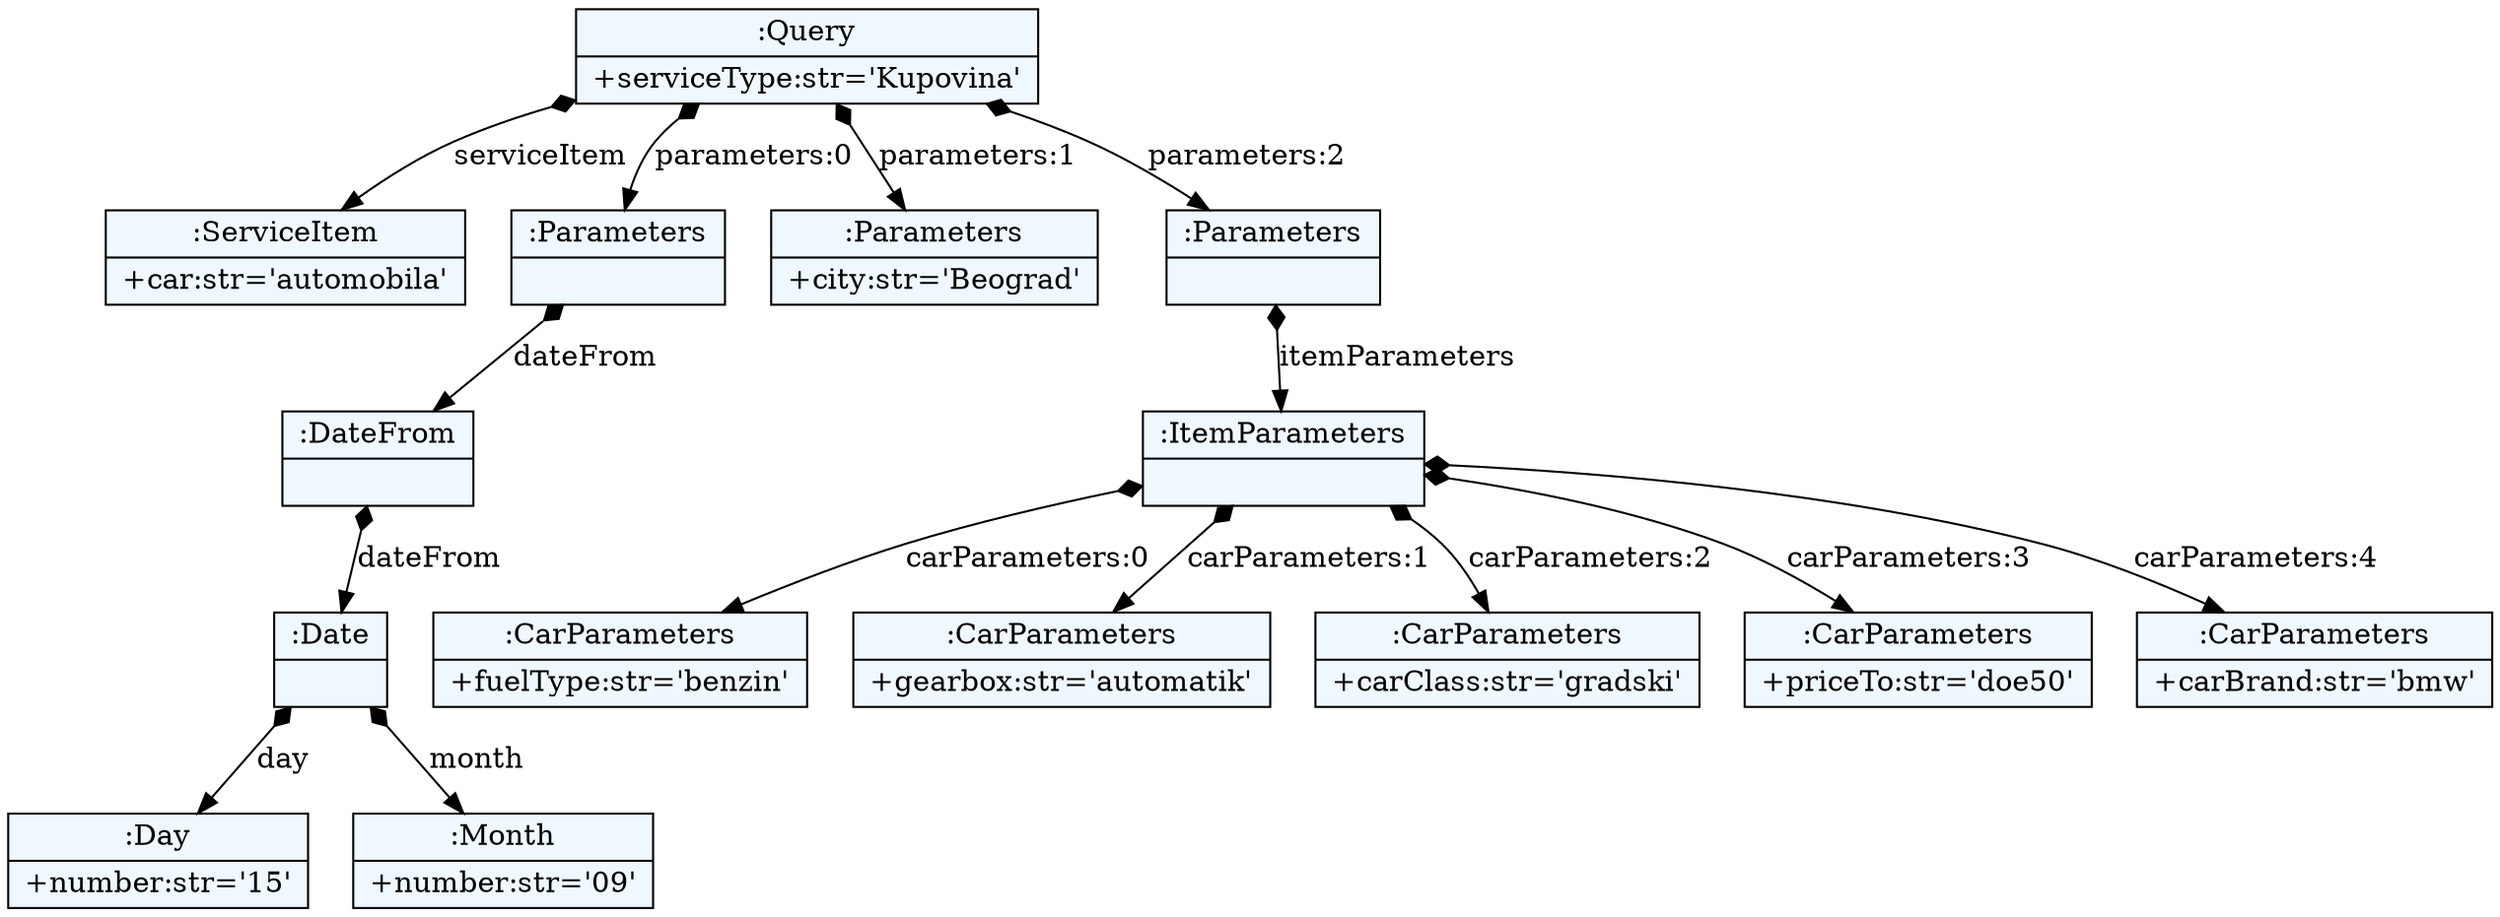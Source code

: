 
    digraph xtext {
    fontname = "Bitstream Vera Sans"
    fontsize = 8
    node[
        shape=record,
        style=filled,
        fillcolor=aliceblue
    ]
    nodesep = 0.3
    edge[dir=black,arrowtail=empty]


61929616 -> 61906320 [label="serviceItem" arrowtail=diamond dir=both]
61906320[label="{:ServiceItem|+car:str='automobila'\l}"]
61929616 -> 61905264 [label="parameters:0" arrowtail=diamond dir=both]
61905264 -> 61906640 [label="dateFrom" arrowtail=diamond dir=both]
61906640 -> 61942096 [label="dateFrom" arrowtail=diamond dir=both]
61942096 -> 61942192 [label="day" arrowtail=diamond dir=both]
61942192[label="{:Day|+number:str='15'\l}"]
61942096 -> 61942320 [label="month" arrowtail=diamond dir=both]
61942320[label="{:Month|+number:str='09'\l}"]
61942096[label="{:Date|}"]
61906640[label="{:DateFrom|}"]
61905264[label="{:Parameters|}"]
61929616 -> 61906736 [label="parameters:1" arrowtail=diamond dir=both]
61906736[label="{:Parameters|+city:str='Beograd'\l}"]
61929616 -> 61903248 [label="parameters:2" arrowtail=diamond dir=both]
61903248 -> 61940464 [label="itemParameters" arrowtail=diamond dir=both]
61940464 -> 61942352 [label="carParameters:0" arrowtail=diamond dir=both]
61942352[label="{:CarParameters|+fuelType:str='benzin'\l}"]
61940464 -> 61942384 [label="carParameters:1" arrowtail=diamond dir=both]
61942384[label="{:CarParameters|+gearbox:str='automatik'\l}"]
61940464 -> 61942416 [label="carParameters:2" arrowtail=diamond dir=both]
61942416[label="{:CarParameters|+carClass:str='gradski'\l}"]
61940464 -> 61942448 [label="carParameters:3" arrowtail=diamond dir=both]
61942448[label="{:CarParameters|+priceTo:str='doe50'\l}"]
61940464 -> 61942480 [label="carParameters:4" arrowtail=diamond dir=both]
61942480[label="{:CarParameters|+carBrand:str='bmw'\l}"]
61940464[label="{:ItemParameters|}"]
61903248[label="{:Parameters|}"]
61929616[label="{:Query|+serviceType:str='Kupovina'\l}"]

}
